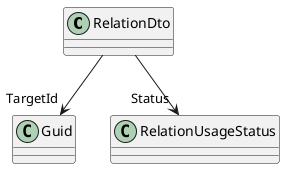 @startuml
class RelationDto {
}
RelationDto --> "TargetId" Guid
RelationDto --> "Status" RelationUsageStatus
@enduml
